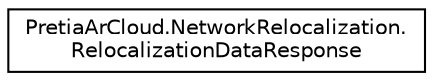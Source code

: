 digraph "Graphical Class Hierarchy"
{
 // LATEX_PDF_SIZE
  edge [fontname="Helvetica",fontsize="10",labelfontname="Helvetica",labelfontsize="10"];
  node [fontname="Helvetica",fontsize="10",shape=record];
  rankdir="LR";
  Node0 [label="PretiaArCloud.NetworkRelocalization.\lRelocalizationDataResponse",height=0.2,width=0.4,color="black", fillcolor="white", style="filled",URL="$structPretiaArCloud_1_1NetworkRelocalization_1_1RelocalizationDataResponse.html",tooltip=" "];
}
